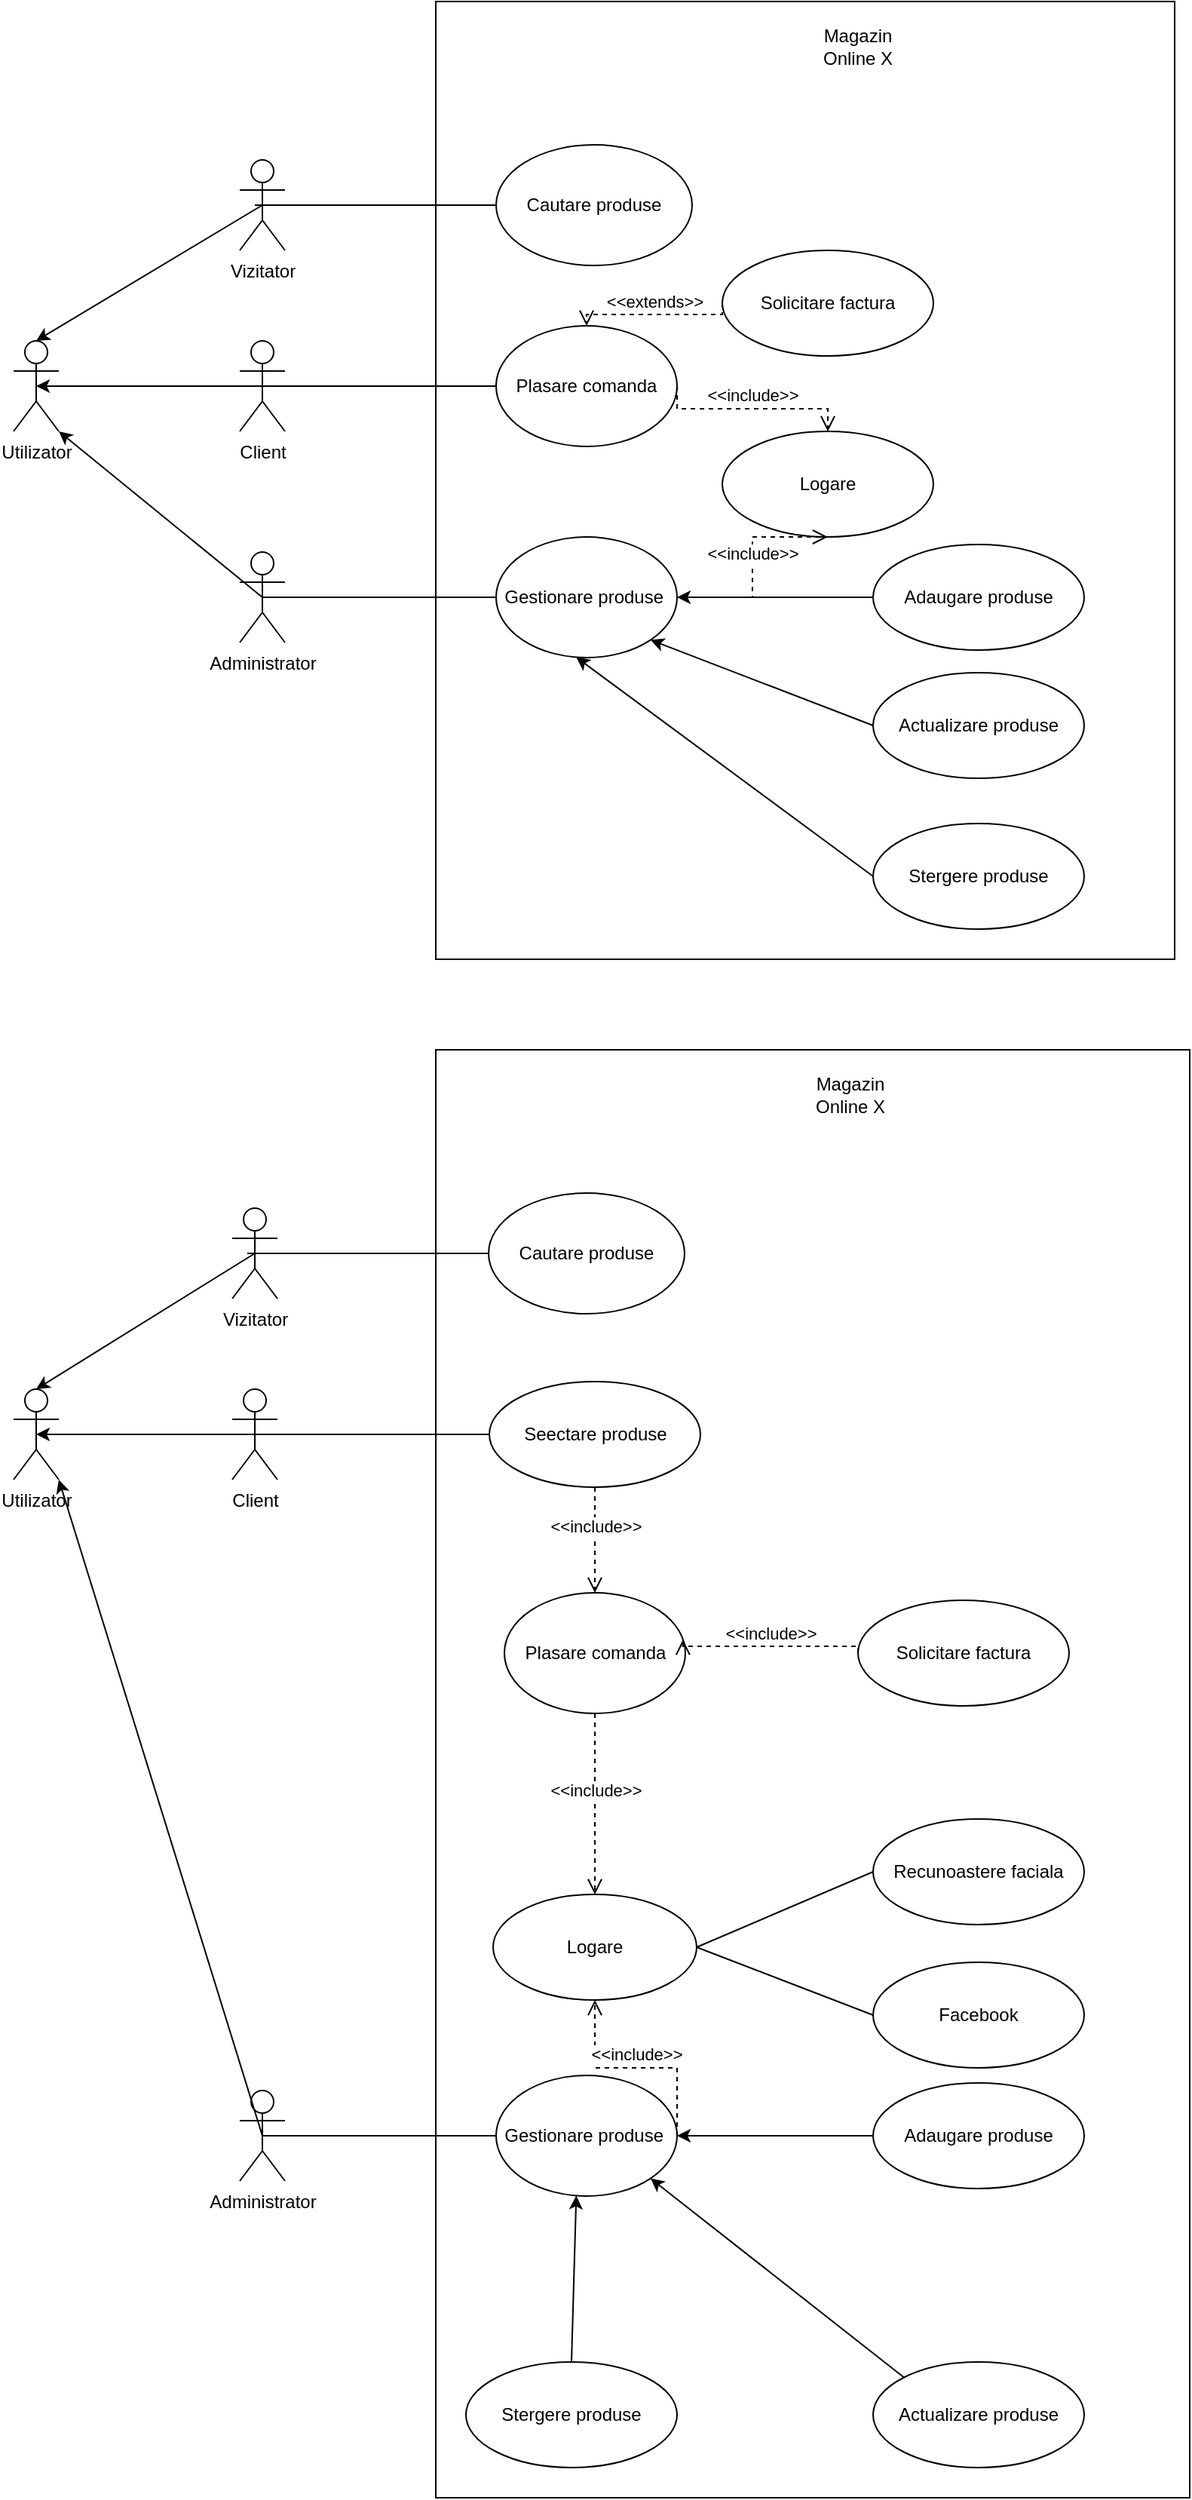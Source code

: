 <mxfile version="20.8.23" type="github">
  <diagram name="Page-1" id="0QxT-u1bqCjxnYINYubb">
    <mxGraphModel dx="882" dy="646" grid="1" gridSize="10" guides="1" tooltips="1" connect="1" arrows="1" fold="1" page="1" pageScale="1" pageWidth="850" pageHeight="1100" math="0" shadow="0">
      <root>
        <mxCell id="0" />
        <mxCell id="1" parent="0" />
        <mxCell id="pb_34YDVHzrE3iVv1_M4-1" value="&lt;div style=&quot;&quot;&gt;&lt;br&gt;&lt;/div&gt;&lt;div style=&quot;&quot;&gt;&lt;br&gt;&lt;/div&gt;" style="html=1;align=center;" vertex="1" parent="1">
          <mxGeometry x="320" y="115" width="490" height="635" as="geometry" />
        </mxCell>
        <mxCell id="pb_34YDVHzrE3iVv1_M4-2" value="Client&lt;br&gt;" style="shape=umlActor;verticalLabelPosition=bottom;verticalAlign=top;html=1;" vertex="1" parent="1">
          <mxGeometry x="190" y="340" width="30" height="60" as="geometry" />
        </mxCell>
        <mxCell id="pb_34YDVHzrE3iVv1_M4-4" value="Plasare comanda" style="ellipse;whiteSpace=wrap;html=1;" vertex="1" parent="1">
          <mxGeometry x="360" y="330" width="120" height="80" as="geometry" />
        </mxCell>
        <mxCell id="pb_34YDVHzrE3iVv1_M4-5" value="Magazin Online X" style="text;html=1;strokeColor=none;fillColor=none;align=center;verticalAlign=middle;whiteSpace=wrap;rounded=0;" vertex="1" parent="1">
          <mxGeometry x="570" y="130" width="60" height="30" as="geometry" />
        </mxCell>
        <mxCell id="pb_34YDVHzrE3iVv1_M4-6" value="Gestionare produse&lt;span style=&quot;white-space: pre;&quot;&gt;	&lt;/span&gt;" style="ellipse;whiteSpace=wrap;html=1;" vertex="1" parent="1">
          <mxGeometry x="360" y="470" width="120" height="80" as="geometry" />
        </mxCell>
        <mxCell id="pb_34YDVHzrE3iVv1_M4-9" value="Utilizator" style="shape=umlActor;verticalLabelPosition=bottom;verticalAlign=top;html=1;" vertex="1" parent="1">
          <mxGeometry x="40" y="340" width="30" height="60" as="geometry" />
        </mxCell>
        <mxCell id="pb_34YDVHzrE3iVv1_M4-11" value="Vizitator" style="shape=umlActor;verticalLabelPosition=bottom;verticalAlign=top;html=1;" vertex="1" parent="1">
          <mxGeometry x="190" y="220" width="30" height="60" as="geometry" />
        </mxCell>
        <mxCell id="pb_34YDVHzrE3iVv1_M4-12" value="Administrator" style="shape=umlActor;verticalLabelPosition=bottom;verticalAlign=top;html=1;" vertex="1" parent="1">
          <mxGeometry x="190" y="480" width="30" height="60" as="geometry" />
        </mxCell>
        <mxCell id="pb_34YDVHzrE3iVv1_M4-14" value="" style="endArrow=classic;html=1;rounded=0;exitX=0.5;exitY=0.5;exitDx=0;exitDy=0;exitPerimeter=0;entryX=0.5;entryY=0;entryDx=0;entryDy=0;entryPerimeter=0;" edge="1" parent="1" source="pb_34YDVHzrE3iVv1_M4-11" target="pb_34YDVHzrE3iVv1_M4-9">
          <mxGeometry width="50" height="50" relative="1" as="geometry">
            <mxPoint x="260" y="420" as="sourcePoint" />
            <mxPoint x="310" y="370" as="targetPoint" />
          </mxGeometry>
        </mxCell>
        <mxCell id="pb_34YDVHzrE3iVv1_M4-15" value="" style="endArrow=classic;html=1;rounded=0;exitX=0.5;exitY=0.5;exitDx=0;exitDy=0;exitPerimeter=0;entryX=0.5;entryY=0.5;entryDx=0;entryDy=0;entryPerimeter=0;" edge="1" parent="1" source="pb_34YDVHzrE3iVv1_M4-2" target="pb_34YDVHzrE3iVv1_M4-9">
          <mxGeometry width="50" height="50" relative="1" as="geometry">
            <mxPoint x="260" y="420" as="sourcePoint" />
            <mxPoint x="310" y="370" as="targetPoint" />
          </mxGeometry>
        </mxCell>
        <mxCell id="pb_34YDVHzrE3iVv1_M4-16" value="" style="endArrow=classic;html=1;rounded=0;exitX=0.5;exitY=0.5;exitDx=0;exitDy=0;exitPerimeter=0;entryX=1;entryY=1;entryDx=0;entryDy=0;entryPerimeter=0;" edge="1" parent="1" source="pb_34YDVHzrE3iVv1_M4-12" target="pb_34YDVHzrE3iVv1_M4-9">
          <mxGeometry width="50" height="50" relative="1" as="geometry">
            <mxPoint x="90" y="500" as="sourcePoint" />
            <mxPoint x="140" y="450" as="targetPoint" />
          </mxGeometry>
        </mxCell>
        <mxCell id="pb_34YDVHzrE3iVv1_M4-17" value="Cautare produse" style="ellipse;whiteSpace=wrap;html=1;" vertex="1" parent="1">
          <mxGeometry x="360" y="210" width="130" height="80" as="geometry" />
        </mxCell>
        <mxCell id="pb_34YDVHzrE3iVv1_M4-20" value="" style="endArrow=none;html=1;rounded=0;exitX=0.5;exitY=0.5;exitDx=0;exitDy=0;exitPerimeter=0;entryX=0;entryY=0.5;entryDx=0;entryDy=0;" edge="1" parent="1" source="pb_34YDVHzrE3iVv1_M4-2" target="pb_34YDVHzrE3iVv1_M4-4">
          <mxGeometry width="50" height="50" relative="1" as="geometry">
            <mxPoint x="360" y="440" as="sourcePoint" />
            <mxPoint x="360" y="380" as="targetPoint" />
          </mxGeometry>
        </mxCell>
        <mxCell id="pb_34YDVHzrE3iVv1_M4-21" value="" style="endArrow=none;html=1;rounded=0;exitX=0;exitY=0.5;exitDx=0;exitDy=0;entryX=0.5;entryY=0.5;entryDx=0;entryDy=0;entryPerimeter=0;" edge="1" parent="1" source="pb_34YDVHzrE3iVv1_M4-6" target="pb_34YDVHzrE3iVv1_M4-12">
          <mxGeometry width="50" height="50" relative="1" as="geometry">
            <mxPoint x="360" y="440" as="sourcePoint" />
            <mxPoint x="410" y="390" as="targetPoint" />
          </mxGeometry>
        </mxCell>
        <mxCell id="pb_34YDVHzrE3iVv1_M4-22" value="" style="endArrow=none;html=1;rounded=0;exitX=0;exitY=0.5;exitDx=0;exitDy=0;" edge="1" parent="1" source="pb_34YDVHzrE3iVv1_M4-17">
          <mxGeometry width="50" height="50" relative="1" as="geometry">
            <mxPoint x="360" y="440" as="sourcePoint" />
            <mxPoint x="200" y="250" as="targetPoint" />
          </mxGeometry>
        </mxCell>
        <mxCell id="pb_34YDVHzrE3iVv1_M4-23" value="Logare" style="ellipse;whiteSpace=wrap;html=1;" vertex="1" parent="1">
          <mxGeometry x="510" y="400" width="140" height="70" as="geometry" />
        </mxCell>
        <mxCell id="pb_34YDVHzrE3iVv1_M4-24" value="&amp;lt;&amp;lt;include&amp;gt;&amp;gt;" style="html=1;verticalAlign=bottom;endArrow=open;dashed=1;endSize=8;edgeStyle=elbowEdgeStyle;elbow=vertical;curved=0;rounded=0;entryX=0.5;entryY=1;entryDx=0;entryDy=0;exitX=1;exitY=0.5;exitDx=0;exitDy=0;" edge="1" parent="1" source="pb_34YDVHzrE3iVv1_M4-6" target="pb_34YDVHzrE3iVv1_M4-23">
          <mxGeometry relative="1" as="geometry">
            <mxPoint x="550" y="410" as="sourcePoint" />
            <mxPoint x="470" y="410" as="targetPoint" />
          </mxGeometry>
        </mxCell>
        <mxCell id="pb_34YDVHzrE3iVv1_M4-26" value="&amp;lt;&amp;lt;include&amp;gt;&amp;gt;" style="html=1;verticalAlign=bottom;endArrow=open;dashed=1;endSize=8;edgeStyle=elbowEdgeStyle;elbow=vertical;curved=0;rounded=0;exitX=1;exitY=0.5;exitDx=0;exitDy=0;entryX=0.5;entryY=0;entryDx=0;entryDy=0;" edge="1" parent="1" source="pb_34YDVHzrE3iVv1_M4-4" target="pb_34YDVHzrE3iVv1_M4-23">
          <mxGeometry relative="1" as="geometry">
            <mxPoint x="550" y="410" as="sourcePoint" />
            <mxPoint x="520" y="410" as="targetPoint" />
          </mxGeometry>
        </mxCell>
        <mxCell id="pb_34YDVHzrE3iVv1_M4-27" value="Solicitare factura" style="ellipse;whiteSpace=wrap;html=1;" vertex="1" parent="1">
          <mxGeometry x="510" y="280" width="140" height="70" as="geometry" />
        </mxCell>
        <mxCell id="pb_34YDVHzrE3iVv1_M4-28" value="&amp;lt;&amp;lt;extends&amp;gt;&amp;gt;" style="html=1;verticalAlign=bottom;endArrow=open;dashed=1;endSize=8;edgeStyle=elbowEdgeStyle;elbow=vertical;curved=0;rounded=0;entryX=0.5;entryY=0;entryDx=0;entryDy=0;exitX=0;exitY=0.5;exitDx=0;exitDy=0;" edge="1" parent="1" source="pb_34YDVHzrE3iVv1_M4-27" target="pb_34YDVHzrE3iVv1_M4-4">
          <mxGeometry relative="1" as="geometry">
            <mxPoint x="550" y="410" as="sourcePoint" />
            <mxPoint x="470" y="410" as="targetPoint" />
          </mxGeometry>
        </mxCell>
        <mxCell id="pb_34YDVHzrE3iVv1_M4-30" value="Stergere produse" style="ellipse;whiteSpace=wrap;html=1;" vertex="1" parent="1">
          <mxGeometry x="610" y="660" width="140" height="70" as="geometry" />
        </mxCell>
        <mxCell id="pb_34YDVHzrE3iVv1_M4-31" value="Adaugare produse" style="ellipse;whiteSpace=wrap;html=1;" vertex="1" parent="1">
          <mxGeometry x="610" y="475" width="140" height="70" as="geometry" />
        </mxCell>
        <mxCell id="pb_34YDVHzrE3iVv1_M4-32" value="Actualizare produse" style="ellipse;whiteSpace=wrap;html=1;" vertex="1" parent="1">
          <mxGeometry x="610" y="560" width="140" height="70" as="geometry" />
        </mxCell>
        <mxCell id="pb_34YDVHzrE3iVv1_M4-34" value="" style="endArrow=classic;html=1;rounded=0;exitX=0;exitY=0.5;exitDx=0;exitDy=0;entryX=1;entryY=0.5;entryDx=0;entryDy=0;" edge="1" parent="1" source="pb_34YDVHzrE3iVv1_M4-31" target="pb_34YDVHzrE3iVv1_M4-6">
          <mxGeometry width="50" height="50" relative="1" as="geometry">
            <mxPoint x="590" y="560" as="sourcePoint" />
            <mxPoint x="640" y="510" as="targetPoint" />
          </mxGeometry>
        </mxCell>
        <mxCell id="pb_34YDVHzrE3iVv1_M4-36" value="" style="endArrow=classic;html=1;rounded=0;exitX=0;exitY=0.5;exitDx=0;exitDy=0;entryX=0.443;entryY=0.997;entryDx=0;entryDy=0;entryPerimeter=0;" edge="1" parent="1" source="pb_34YDVHzrE3iVv1_M4-30" target="pb_34YDVHzrE3iVv1_M4-6">
          <mxGeometry width="50" height="50" relative="1" as="geometry">
            <mxPoint x="590" y="560" as="sourcePoint" />
            <mxPoint x="640" y="510" as="targetPoint" />
          </mxGeometry>
        </mxCell>
        <mxCell id="pb_34YDVHzrE3iVv1_M4-37" value="" style="endArrow=classic;html=1;rounded=0;entryX=1;entryY=1;entryDx=0;entryDy=0;exitX=0;exitY=0.5;exitDx=0;exitDy=0;" edge="1" parent="1" source="pb_34YDVHzrE3iVv1_M4-32" target="pb_34YDVHzrE3iVv1_M4-6">
          <mxGeometry width="50" height="50" relative="1" as="geometry">
            <mxPoint x="590" y="560" as="sourcePoint" />
            <mxPoint x="640" y="510" as="targetPoint" />
          </mxGeometry>
        </mxCell>
        <mxCell id="pb_34YDVHzrE3iVv1_M4-38" value="&lt;div style=&quot;&quot;&gt;&lt;br&gt;&lt;/div&gt;&lt;div style=&quot;&quot;&gt;&lt;br&gt;&lt;/div&gt;" style="html=1;align=center;" vertex="1" parent="1">
          <mxGeometry x="320" y="810" width="500" height="960" as="geometry" />
        </mxCell>
        <mxCell id="pb_34YDVHzrE3iVv1_M4-39" value="Client&lt;br&gt;" style="shape=umlActor;verticalLabelPosition=bottom;verticalAlign=top;html=1;" vertex="1" parent="1">
          <mxGeometry x="185" y="1035" width="30" height="60" as="geometry" />
        </mxCell>
        <mxCell id="pb_34YDVHzrE3iVv1_M4-40" value="Plasare comanda" style="ellipse;whiteSpace=wrap;html=1;" vertex="1" parent="1">
          <mxGeometry x="365.5" y="1170" width="120" height="80" as="geometry" />
        </mxCell>
        <mxCell id="pb_34YDVHzrE3iVv1_M4-41" value="Magazin Online X" style="text;html=1;strokeColor=none;fillColor=none;align=center;verticalAlign=middle;whiteSpace=wrap;rounded=0;" vertex="1" parent="1">
          <mxGeometry x="565" y="825" width="60" height="30" as="geometry" />
        </mxCell>
        <mxCell id="pb_34YDVHzrE3iVv1_M4-42" value="Gestionare produse&lt;span style=&quot;white-space: pre;&quot;&gt;	&lt;/span&gt;" style="ellipse;whiteSpace=wrap;html=1;" vertex="1" parent="1">
          <mxGeometry x="360" y="1490" width="120" height="80" as="geometry" />
        </mxCell>
        <mxCell id="pb_34YDVHzrE3iVv1_M4-43" value="Utilizator" style="shape=umlActor;verticalLabelPosition=bottom;verticalAlign=top;html=1;" vertex="1" parent="1">
          <mxGeometry x="40" y="1035" width="30" height="60" as="geometry" />
        </mxCell>
        <mxCell id="pb_34YDVHzrE3iVv1_M4-44" value="Vizitator" style="shape=umlActor;verticalLabelPosition=bottom;verticalAlign=top;html=1;" vertex="1" parent="1">
          <mxGeometry x="185" y="915" width="30" height="60" as="geometry" />
        </mxCell>
        <mxCell id="pb_34YDVHzrE3iVv1_M4-45" value="Administrator" style="shape=umlActor;verticalLabelPosition=bottom;verticalAlign=top;html=1;" vertex="1" parent="1">
          <mxGeometry x="190" y="1500" width="30" height="60" as="geometry" />
        </mxCell>
        <mxCell id="pb_34YDVHzrE3iVv1_M4-46" value="" style="endArrow=classic;html=1;rounded=0;exitX=0.5;exitY=0.5;exitDx=0;exitDy=0;exitPerimeter=0;entryX=0.5;entryY=0;entryDx=0;entryDy=0;entryPerimeter=0;" edge="1" parent="1" source="pb_34YDVHzrE3iVv1_M4-44" target="pb_34YDVHzrE3iVv1_M4-43">
          <mxGeometry width="50" height="50" relative="1" as="geometry">
            <mxPoint x="255" y="1115" as="sourcePoint" />
            <mxPoint x="305" y="1065" as="targetPoint" />
          </mxGeometry>
        </mxCell>
        <mxCell id="pb_34YDVHzrE3iVv1_M4-47" value="" style="endArrow=classic;html=1;rounded=0;exitX=0.5;exitY=0.5;exitDx=0;exitDy=0;exitPerimeter=0;entryX=0.5;entryY=0.5;entryDx=0;entryDy=0;entryPerimeter=0;" edge="1" parent="1" source="pb_34YDVHzrE3iVv1_M4-39" target="pb_34YDVHzrE3iVv1_M4-43">
          <mxGeometry width="50" height="50" relative="1" as="geometry">
            <mxPoint x="255" y="1115" as="sourcePoint" />
            <mxPoint x="305" y="1065" as="targetPoint" />
          </mxGeometry>
        </mxCell>
        <mxCell id="pb_34YDVHzrE3iVv1_M4-48" value="" style="endArrow=classic;html=1;rounded=0;exitX=0.5;exitY=0.5;exitDx=0;exitDy=0;exitPerimeter=0;entryX=1;entryY=1;entryDx=0;entryDy=0;entryPerimeter=0;" edge="1" parent="1" source="pb_34YDVHzrE3iVv1_M4-45" target="pb_34YDVHzrE3iVv1_M4-43">
          <mxGeometry width="50" height="50" relative="1" as="geometry">
            <mxPoint x="85" y="1195" as="sourcePoint" />
            <mxPoint x="135" y="1145" as="targetPoint" />
          </mxGeometry>
        </mxCell>
        <mxCell id="pb_34YDVHzrE3iVv1_M4-49" value="Cautare produse" style="ellipse;whiteSpace=wrap;html=1;" vertex="1" parent="1">
          <mxGeometry x="355" y="905" width="130" height="80" as="geometry" />
        </mxCell>
        <mxCell id="pb_34YDVHzrE3iVv1_M4-50" value="" style="endArrow=none;html=1;rounded=0;exitX=0.5;exitY=0.5;exitDx=0;exitDy=0;exitPerimeter=0;entryX=0;entryY=0.5;entryDx=0;entryDy=0;" edge="1" parent="1" source="pb_34YDVHzrE3iVv1_M4-39" target="pb_34YDVHzrE3iVv1_M4-70">
          <mxGeometry width="50" height="50" relative="1" as="geometry">
            <mxPoint x="355" y="1135" as="sourcePoint" />
            <mxPoint x="355" y="1075" as="targetPoint" />
          </mxGeometry>
        </mxCell>
        <mxCell id="pb_34YDVHzrE3iVv1_M4-51" value="" style="endArrow=none;html=1;rounded=0;exitX=0;exitY=0.5;exitDx=0;exitDy=0;entryX=0.5;entryY=0.5;entryDx=0;entryDy=0;entryPerimeter=0;" edge="1" parent="1" source="pb_34YDVHzrE3iVv1_M4-42" target="pb_34YDVHzrE3iVv1_M4-45">
          <mxGeometry width="50" height="50" relative="1" as="geometry">
            <mxPoint x="355" y="1135" as="sourcePoint" />
            <mxPoint x="405" y="1085" as="targetPoint" />
          </mxGeometry>
        </mxCell>
        <mxCell id="pb_34YDVHzrE3iVv1_M4-52" value="" style="endArrow=none;html=1;rounded=0;exitX=0;exitY=0.5;exitDx=0;exitDy=0;" edge="1" parent="1" source="pb_34YDVHzrE3iVv1_M4-49">
          <mxGeometry width="50" height="50" relative="1" as="geometry">
            <mxPoint x="355" y="1135" as="sourcePoint" />
            <mxPoint x="195" y="945" as="targetPoint" />
          </mxGeometry>
        </mxCell>
        <mxCell id="pb_34YDVHzrE3iVv1_M4-53" value="Logare" style="ellipse;whiteSpace=wrap;html=1;" vertex="1" parent="1">
          <mxGeometry x="358" y="1370" width="135" height="70" as="geometry" />
        </mxCell>
        <mxCell id="pb_34YDVHzrE3iVv1_M4-54" value="&amp;lt;&amp;lt;include&amp;gt;&amp;gt;" style="html=1;verticalAlign=bottom;endArrow=open;dashed=1;endSize=8;edgeStyle=elbowEdgeStyle;elbow=vertical;curved=0;rounded=0;entryX=0.5;entryY=1;entryDx=0;entryDy=0;exitX=1;exitY=0.5;exitDx=0;exitDy=0;" edge="1" parent="1" source="pb_34YDVHzrE3iVv1_M4-42" target="pb_34YDVHzrE3iVv1_M4-53">
          <mxGeometry relative="1" as="geometry">
            <mxPoint x="545" y="1105" as="sourcePoint" />
            <mxPoint x="465" y="1105" as="targetPoint" />
          </mxGeometry>
        </mxCell>
        <mxCell id="pb_34YDVHzrE3iVv1_M4-55" value="&amp;lt;&amp;lt;include&amp;gt;&amp;gt;" style="html=1;verticalAlign=bottom;endArrow=open;dashed=1;endSize=8;edgeStyle=elbowEdgeStyle;elbow=vertical;curved=0;rounded=0;exitX=0.5;exitY=1;exitDx=0;exitDy=0;entryX=0.5;entryY=0;entryDx=0;entryDy=0;" edge="1" parent="1" source="pb_34YDVHzrE3iVv1_M4-40" target="pb_34YDVHzrE3iVv1_M4-53">
          <mxGeometry relative="1" as="geometry">
            <mxPoint x="545" y="1105" as="sourcePoint" />
            <mxPoint x="515" y="1105" as="targetPoint" />
          </mxGeometry>
        </mxCell>
        <mxCell id="pb_34YDVHzrE3iVv1_M4-56" value="Solicitare factura" style="ellipse;whiteSpace=wrap;html=1;" vertex="1" parent="1">
          <mxGeometry x="600" y="1175" width="140" height="70" as="geometry" />
        </mxCell>
        <mxCell id="pb_34YDVHzrE3iVv1_M4-57" value="&amp;lt;&amp;lt;include&amp;gt;&amp;gt;" style="html=1;verticalAlign=bottom;endArrow=open;dashed=1;endSize=8;edgeStyle=elbowEdgeStyle;elbow=vertical;curved=0;rounded=0;entryX=0.987;entryY=0.388;entryDx=0;entryDy=0;exitX=0;exitY=0.5;exitDx=0;exitDy=0;entryPerimeter=0;" edge="1" parent="1" source="pb_34YDVHzrE3iVv1_M4-56" target="pb_34YDVHzrE3iVv1_M4-40">
          <mxGeometry relative="1" as="geometry">
            <mxPoint x="545" y="1105" as="sourcePoint" />
            <mxPoint x="465" y="1105" as="targetPoint" />
          </mxGeometry>
        </mxCell>
        <mxCell id="pb_34YDVHzrE3iVv1_M4-58" value="Stergere produse" style="ellipse;whiteSpace=wrap;html=1;" vertex="1" parent="1">
          <mxGeometry x="340" y="1680" width="140" height="70" as="geometry" />
        </mxCell>
        <mxCell id="pb_34YDVHzrE3iVv1_M4-59" value="Adaugare produse" style="ellipse;whiteSpace=wrap;html=1;" vertex="1" parent="1">
          <mxGeometry x="610" y="1495" width="140" height="70" as="geometry" />
        </mxCell>
        <mxCell id="pb_34YDVHzrE3iVv1_M4-60" value="Actualizare produse" style="ellipse;whiteSpace=wrap;html=1;" vertex="1" parent="1">
          <mxGeometry x="610" y="1680" width="140" height="70" as="geometry" />
        </mxCell>
        <mxCell id="pb_34YDVHzrE3iVv1_M4-61" value="" style="endArrow=classic;html=1;rounded=0;exitX=0;exitY=0.5;exitDx=0;exitDy=0;entryX=1;entryY=0.5;entryDx=0;entryDy=0;" edge="1" parent="1" source="pb_34YDVHzrE3iVv1_M4-59" target="pb_34YDVHzrE3iVv1_M4-42">
          <mxGeometry width="50" height="50" relative="1" as="geometry">
            <mxPoint x="585" y="1255" as="sourcePoint" />
            <mxPoint x="635" y="1205" as="targetPoint" />
          </mxGeometry>
        </mxCell>
        <mxCell id="pb_34YDVHzrE3iVv1_M4-62" value="" style="endArrow=classic;html=1;rounded=0;exitX=0.5;exitY=0;exitDx=0;exitDy=0;entryX=0.443;entryY=0.997;entryDx=0;entryDy=0;entryPerimeter=0;" edge="1" parent="1" source="pb_34YDVHzrE3iVv1_M4-58" target="pb_34YDVHzrE3iVv1_M4-42">
          <mxGeometry width="50" height="50" relative="1" as="geometry">
            <mxPoint x="585" y="1255" as="sourcePoint" />
            <mxPoint x="635" y="1205" as="targetPoint" />
          </mxGeometry>
        </mxCell>
        <mxCell id="pb_34YDVHzrE3iVv1_M4-63" value="" style="endArrow=classic;html=1;rounded=0;entryX=1;entryY=1;entryDx=0;entryDy=0;exitX=0;exitY=0;exitDx=0;exitDy=0;" edge="1" parent="1" source="pb_34YDVHzrE3iVv1_M4-60" target="pb_34YDVHzrE3iVv1_M4-42">
          <mxGeometry width="50" height="50" relative="1" as="geometry">
            <mxPoint x="585" y="1255" as="sourcePoint" />
            <mxPoint x="635" y="1205" as="targetPoint" />
          </mxGeometry>
        </mxCell>
        <mxCell id="pb_34YDVHzrE3iVv1_M4-64" value="Recunoastere faciala" style="ellipse;whiteSpace=wrap;html=1;" vertex="1" parent="1">
          <mxGeometry x="610" y="1320" width="140" height="70" as="geometry" />
        </mxCell>
        <mxCell id="pb_34YDVHzrE3iVv1_M4-65" value="Facebook" style="ellipse;whiteSpace=wrap;html=1;" vertex="1" parent="1">
          <mxGeometry x="610" y="1415" width="140" height="70" as="geometry" />
        </mxCell>
        <mxCell id="pb_34YDVHzrE3iVv1_M4-67" value="" style="endArrow=none;html=1;rounded=0;exitX=1;exitY=0.5;exitDx=0;exitDy=0;entryX=0;entryY=0.5;entryDx=0;entryDy=0;" edge="1" parent="1" source="pb_34YDVHzrE3iVv1_M4-53" target="pb_34YDVHzrE3iVv1_M4-64">
          <mxGeometry width="50" height="50" relative="1" as="geometry">
            <mxPoint x="610" y="1130" as="sourcePoint" />
            <mxPoint x="660" y="1080" as="targetPoint" />
          </mxGeometry>
        </mxCell>
        <mxCell id="pb_34YDVHzrE3iVv1_M4-68" value="" style="endArrow=none;html=1;rounded=0;exitX=1;exitY=0.5;exitDx=0;exitDy=0;entryX=0;entryY=0.5;entryDx=0;entryDy=0;" edge="1" parent="1" source="pb_34YDVHzrE3iVv1_M4-53" target="pb_34YDVHzrE3iVv1_M4-65">
          <mxGeometry width="50" height="50" relative="1" as="geometry">
            <mxPoint x="610" y="1130" as="sourcePoint" />
            <mxPoint x="660" y="1080" as="targetPoint" />
          </mxGeometry>
        </mxCell>
        <mxCell id="pb_34YDVHzrE3iVv1_M4-70" value="Seectare produse" style="ellipse;whiteSpace=wrap;html=1;" vertex="1" parent="1">
          <mxGeometry x="355.5" y="1030" width="140" height="70" as="geometry" />
        </mxCell>
        <mxCell id="pb_34YDVHzrE3iVv1_M4-71" value="&amp;lt;&amp;lt;include&amp;gt;&amp;gt;" style="html=1;verticalAlign=bottom;endArrow=open;dashed=1;endSize=8;edgeStyle=elbowEdgeStyle;elbow=vertical;curved=0;rounded=0;entryX=0.5;entryY=0;entryDx=0;entryDy=0;exitX=0.5;exitY=1;exitDx=0;exitDy=0;" edge="1" parent="1" source="pb_34YDVHzrE3iVv1_M4-70" target="pb_34YDVHzrE3iVv1_M4-40">
          <mxGeometry relative="1" as="geometry">
            <mxPoint x="520" y="1190" as="sourcePoint" />
            <mxPoint x="440" y="1190" as="targetPoint" />
          </mxGeometry>
        </mxCell>
      </root>
    </mxGraphModel>
  </diagram>
</mxfile>
